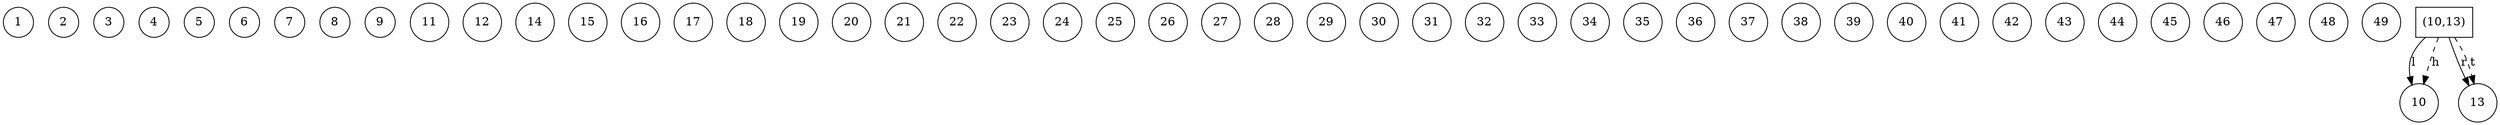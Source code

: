digraph G {
1 [shape=circle];
2 [shape=circle];
3 [shape=circle];
4 [shape=circle];
5 [shape=circle];
6 [shape=circle];
7 [shape=circle];
8 [shape=circle];
9 [shape=circle];
11 [shape=circle];
12 [shape=circle];
14 [shape=circle];
15 [shape=circle];
16 [shape=circle];
17 [shape=circle];
18 [shape=circle];
19 [shape=circle];
20 [shape=circle];
21 [shape=circle];
22 [shape=circle];
23 [shape=circle];
24 [shape=circle];
25 [shape=circle];
26 [shape=circle];
27 [shape=circle];
28 [shape=circle];
29 [shape=circle];
30 [shape=circle];
31 [shape=circle];
32 [shape=circle];
33 [shape=circle];
34 [shape=circle];
35 [shape=circle];
36 [shape=circle];
37 [shape=circle];
38 [shape=circle];
39 [shape=circle];
40 [shape=circle];
41 [shape=circle];
42 [shape=circle];
43 [shape=circle];
44 [shape=circle];
45 [shape=circle];
46 [shape=circle];
47 [shape=circle];
48 [shape=circle];
49 [shape=circle];
"(10,13)" [shape=box];
10 [shape=circle];
"(10,13)" -> 10 [label=l];
13 [shape=circle];
"(10,13)" -> 13 [label=r];
"(10,13)" -> 10 [style=dashed, label = h];
"(10,13)" -> 13 [style=dashed, label = t];
}
